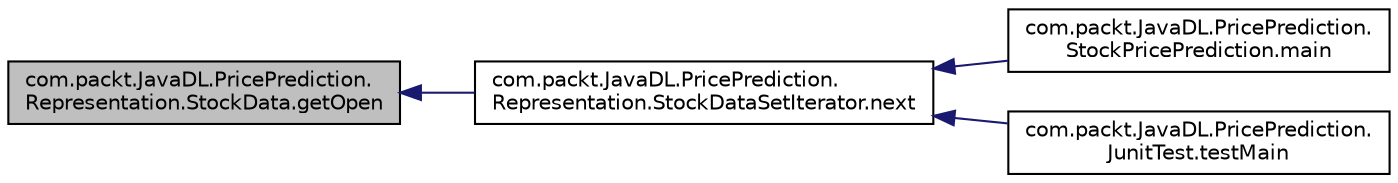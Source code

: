 digraph "com.packt.JavaDL.PricePrediction.Representation.StockData.getOpen"
{
  edge [fontname="Helvetica",fontsize="10",labelfontname="Helvetica",labelfontsize="10"];
  node [fontname="Helvetica",fontsize="10",shape=record];
  rankdir="LR";
  Node22 [label="com.packt.JavaDL.PricePrediction.\lRepresentation.StockData.getOpen",height=0.2,width=0.4,color="black", fillcolor="grey75", style="filled", fontcolor="black"];
  Node22 -> Node23 [dir="back",color="midnightblue",fontsize="10",style="solid",fontname="Helvetica"];
  Node23 [label="com.packt.JavaDL.PricePrediction.\lRepresentation.StockDataSetIterator.next",height=0.2,width=0.4,color="black", fillcolor="white", style="filled",URL="$classcom_1_1packt_1_1_java_d_l_1_1_price_prediction_1_1_representation_1_1_stock_data_set_iterator.html#a3a6acbe9a04eedff9062d2660fc86e2f"];
  Node23 -> Node24 [dir="back",color="midnightblue",fontsize="10",style="solid",fontname="Helvetica"];
  Node24 [label="com.packt.JavaDL.PricePrediction.\lStockPricePrediction.main",height=0.2,width=0.4,color="black", fillcolor="white", style="filled",URL="$classcom_1_1packt_1_1_java_d_l_1_1_price_prediction_1_1_stock_price_prediction.html#ab779464d9a1ed3f57940e996c57fdfef"];
  Node23 -> Node25 [dir="back",color="midnightblue",fontsize="10",style="solid",fontname="Helvetica"];
  Node25 [label="com.packt.JavaDL.PricePrediction.\lJunitTest.testMain",height=0.2,width=0.4,color="black", fillcolor="white", style="filled",URL="$classcom_1_1packt_1_1_java_d_l_1_1_price_prediction_1_1_junit_test.html#a9def239d4b07a0c30a73ad0de1b60949"];
}
